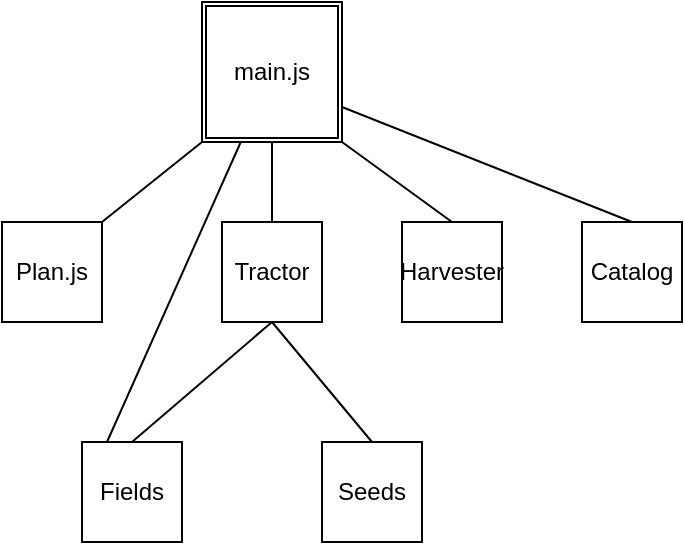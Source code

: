 <mxfile>
    <diagram id="r6o-PPFSaccZSh0x_6Jx" name="Page-1">
        <mxGraphModel dx="2016" dy="216" grid="1" gridSize="10" guides="1" tooltips="1" connect="1" arrows="1" fold="1" page="1" pageScale="1" pageWidth="850" pageHeight="1100" math="0" shadow="0">
            <root>
                <mxCell id="0"/>
                <mxCell id="1" parent="0"/>
                <mxCell id="2" value="main.js" style="shape=ext;double=1;whiteSpace=wrap;html=1;aspect=fixed;" parent="1" vertex="1">
                    <mxGeometry x="-420" y="170" width="70" height="70" as="geometry"/>
                </mxCell>
                <mxCell id="21" value="Plan.js" style="whiteSpace=wrap;html=1;aspect=fixed;gradientColor=none;align=center;verticalAlign=middle;" parent="1" vertex="1">
                    <mxGeometry x="-520" y="280" width="50" height="50" as="geometry"/>
                </mxCell>
                <mxCell id="22" value="" style="endArrow=none;html=1;exitX=1;exitY=0;exitDx=0;exitDy=0;entryX=0;entryY=1;entryDx=0;entryDy=0;" parent="1" source="21" target="2" edge="1">
                    <mxGeometry width="50" height="50" relative="1" as="geometry">
                        <mxPoint x="-240" y="580" as="sourcePoint"/>
                        <mxPoint x="-190" y="530" as="targetPoint"/>
                    </mxGeometry>
                </mxCell>
                <mxCell id="24" value="Seeds" style="whiteSpace=wrap;html=1;aspect=fixed;gradientColor=none;align=center;verticalAlign=middle;" parent="1" vertex="1">
                    <mxGeometry x="-360" y="390" width="50" height="50" as="geometry"/>
                </mxCell>
                <mxCell id="29" value="Fields" style="whiteSpace=wrap;html=1;aspect=fixed;gradientColor=none;align=center;verticalAlign=middle;" vertex="1" parent="1">
                    <mxGeometry x="-480" y="390" width="50" height="50" as="geometry"/>
                </mxCell>
                <mxCell id="31" value="Tractor" style="whiteSpace=wrap;html=1;aspect=fixed;gradientColor=none;align=center;verticalAlign=middle;" vertex="1" parent="1">
                    <mxGeometry x="-410" y="280" width="50" height="50" as="geometry"/>
                </mxCell>
                <mxCell id="32" value="Harvester" style="whiteSpace=wrap;html=1;aspect=fixed;gradientColor=none;align=center;verticalAlign=middle;" vertex="1" parent="1">
                    <mxGeometry x="-320" y="280" width="50" height="50" as="geometry"/>
                </mxCell>
                <mxCell id="33" value="Catalog" style="whiteSpace=wrap;html=1;aspect=fixed;gradientColor=none;align=center;verticalAlign=middle;" vertex="1" parent="1">
                    <mxGeometry x="-230" y="280" width="50" height="50" as="geometry"/>
                </mxCell>
                <mxCell id="34" value="" style="endArrow=none;html=1;entryX=0.5;entryY=0;entryDx=0;entryDy=0;exitX=0.5;exitY=1;exitDx=0;exitDy=0;" edge="1" parent="1" source="2" target="31">
                    <mxGeometry width="50" height="50" relative="1" as="geometry">
                        <mxPoint x="-370" y="250" as="sourcePoint"/>
                        <mxPoint x="20" y="360" as="targetPoint"/>
                    </mxGeometry>
                </mxCell>
                <mxCell id="36" value="" style="endArrow=none;html=1;exitX=1;exitY=1;exitDx=0;exitDy=0;entryX=0.5;entryY=0;entryDx=0;entryDy=0;" edge="1" parent="1" source="2" target="32">
                    <mxGeometry width="50" height="50" relative="1" as="geometry">
                        <mxPoint x="-30" y="410" as="sourcePoint"/>
                        <mxPoint x="20" y="360" as="targetPoint"/>
                    </mxGeometry>
                </mxCell>
                <mxCell id="37" value="" style="endArrow=none;html=1;exitX=1;exitY=0.75;exitDx=0;exitDy=0;entryX=0.5;entryY=0;entryDx=0;entryDy=0;" edge="1" parent="1" source="2" target="33">
                    <mxGeometry width="50" height="50" relative="1" as="geometry">
                        <mxPoint x="-30" y="410" as="sourcePoint"/>
                        <mxPoint x="20" y="360" as="targetPoint"/>
                    </mxGeometry>
                </mxCell>
                <mxCell id="38" value="" style="endArrow=none;html=1;exitX=0.5;exitY=1;exitDx=0;exitDy=0;entryX=0.5;entryY=0;entryDx=0;entryDy=0;" edge="1" parent="1" source="31" target="29">
                    <mxGeometry width="50" height="50" relative="1" as="geometry">
                        <mxPoint x="-30" y="340" as="sourcePoint"/>
                        <mxPoint x="20" y="290" as="targetPoint"/>
                    </mxGeometry>
                </mxCell>
                <mxCell id="39" value="" style="endArrow=none;html=1;exitX=0.5;exitY=1;exitDx=0;exitDy=0;entryX=0.5;entryY=0;entryDx=0;entryDy=0;" edge="1" parent="1" source="31" target="24">
                    <mxGeometry width="50" height="50" relative="1" as="geometry">
                        <mxPoint x="-30" y="450" as="sourcePoint"/>
                        <mxPoint x="20" y="400" as="targetPoint"/>
                    </mxGeometry>
                </mxCell>
                <mxCell id="40" value="" style="endArrow=none;html=1;exitX=0.25;exitY=0;exitDx=0;exitDy=0;" edge="1" parent="1" source="29" target="2">
                    <mxGeometry width="50" height="50" relative="1" as="geometry">
                        <mxPoint x="20" y="340" as="sourcePoint"/>
                        <mxPoint x="70" y="290" as="targetPoint"/>
                    </mxGeometry>
                </mxCell>
            </root>
        </mxGraphModel>
    </diagram>
</mxfile>